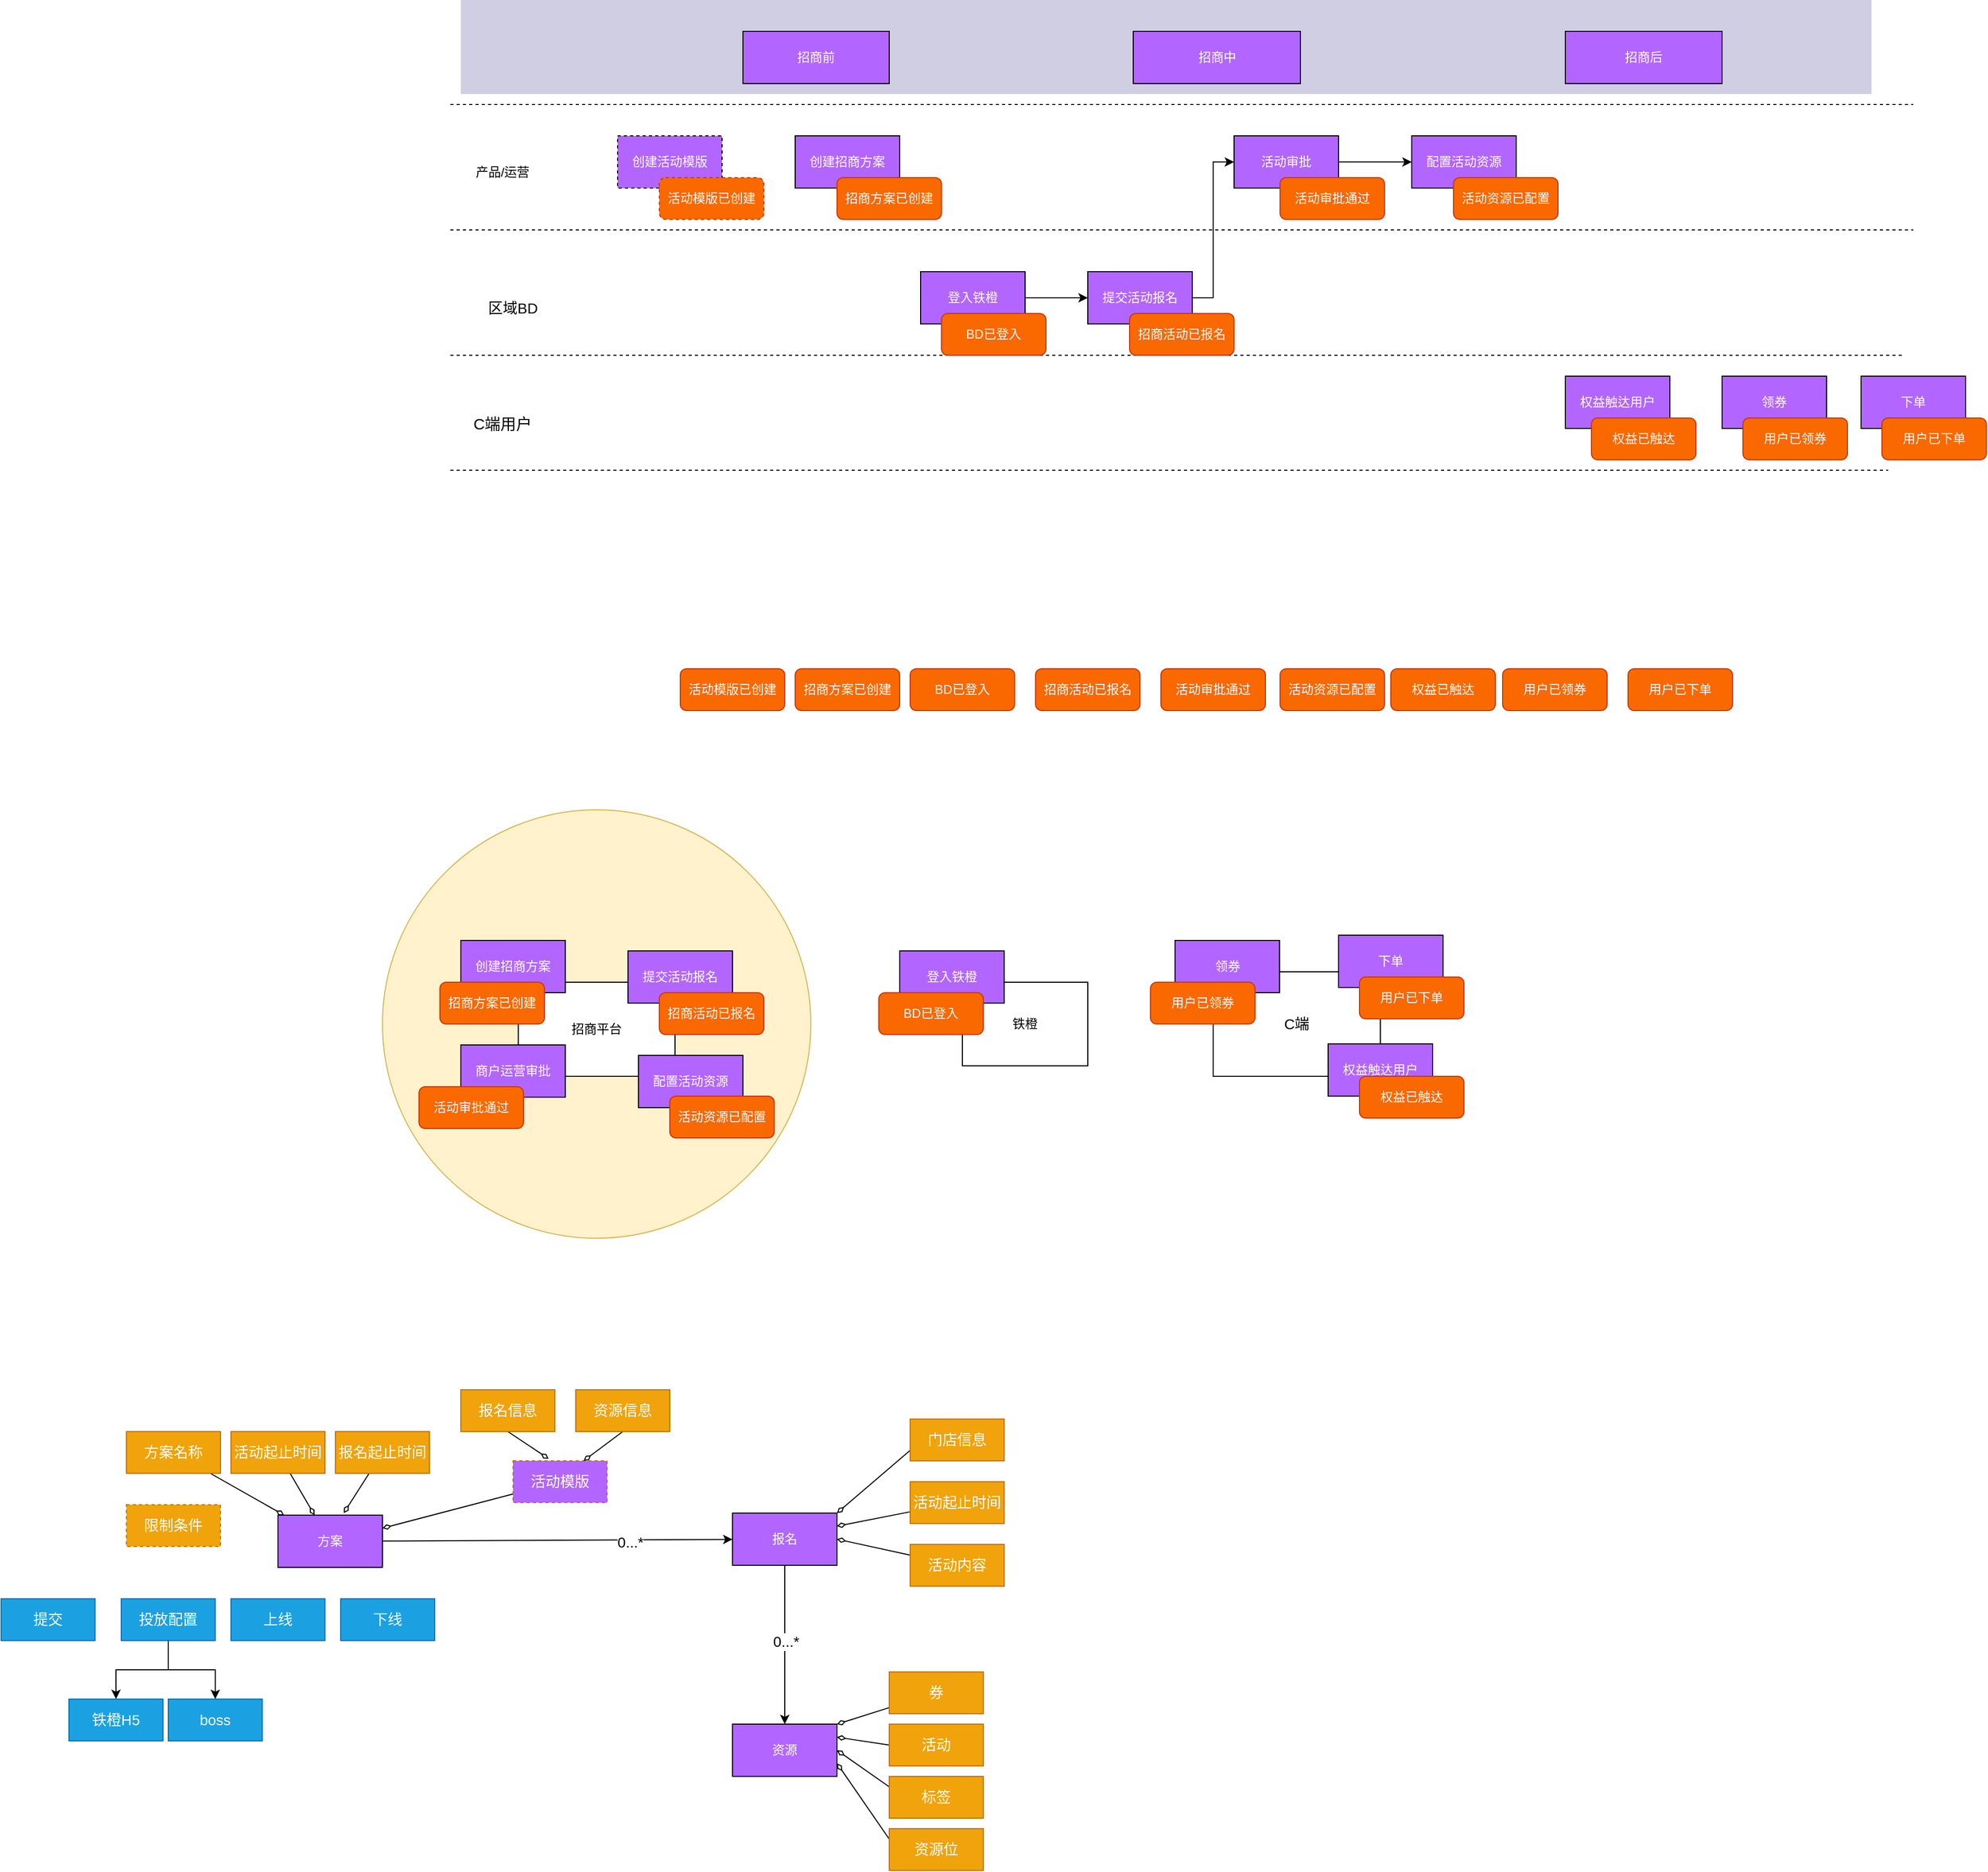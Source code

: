 <mxfile version="16.2.4" type="github">
  <diagram id="dmc_jjyUeDHT-t8ddCzY" name="第 1 页">
    <mxGraphModel dx="2359" dy="833" grid="1" gridSize="10" guides="1" tooltips="1" connect="1" arrows="1" fold="1" page="1" pageScale="1" pageWidth="827" pageHeight="1169" math="0" shadow="0">
      <root>
        <mxCell id="0" />
        <mxCell id="1" parent="0" />
        <mxCell id="A0VqJZo3lDfQpK3hPcdt-77" value="" style="rounded=0;whiteSpace=wrap;html=1;fontSize=14;fillColor=#d0cee2;strokeColor=none;" parent="1" vertex="1">
          <mxGeometry x="-230" y="260" width="1350" height="90" as="geometry" />
        </mxCell>
        <mxCell id="A0VqJZo3lDfQpK3hPcdt-68" value="" style="ellipse;whiteSpace=wrap;html=1;aspect=fixed;fontSize=14;fillColor=#fff2cc;strokeColor=#d6b656;" parent="1" vertex="1">
          <mxGeometry x="-305" y="1035" width="410" height="410" as="geometry" />
        </mxCell>
        <mxCell id="A0VqJZo3lDfQpK3hPcdt-1" value="&lt;font color=&quot;#ffffff&quot;&gt;创建招商方案&lt;/font&gt;" style="rounded=0;whiteSpace=wrap;html=1;fillColor=#B266FF;" parent="1" vertex="1">
          <mxGeometry x="90" y="390" width="100" height="50" as="geometry" />
        </mxCell>
        <mxCell id="A0VqJZo3lDfQpK3hPcdt-10" value="" style="edgeStyle=orthogonalEdgeStyle;rounded=0;orthogonalLoop=1;jettySize=auto;html=1;fontColor=#FFFFFF;" parent="1" source="A0VqJZo3lDfQpK3hPcdt-5" target="A0VqJZo3lDfQpK3hPcdt-9" edge="1">
          <mxGeometry relative="1" as="geometry" />
        </mxCell>
        <mxCell id="A0VqJZo3lDfQpK3hPcdt-5" value="&lt;font color=&quot;#ffffff&quot;&gt;登入铁橙&lt;/font&gt;" style="rounded=0;whiteSpace=wrap;html=1;fillColor=#B266FF;" parent="1" vertex="1">
          <mxGeometry x="210" y="520" width="100" height="50" as="geometry" />
        </mxCell>
        <mxCell id="A0VqJZo3lDfQpK3hPcdt-51" style="edgeStyle=orthogonalEdgeStyle;rounded=0;orthogonalLoop=1;jettySize=auto;html=1;entryX=0;entryY=0.5;entryDx=0;entryDy=0;fontColor=#000000;" parent="1" source="A0VqJZo3lDfQpK3hPcdt-9" target="A0VqJZo3lDfQpK3hPcdt-13" edge="1">
          <mxGeometry relative="1" as="geometry" />
        </mxCell>
        <mxCell id="A0VqJZo3lDfQpK3hPcdt-9" value="&lt;font color=&quot;#ffffff&quot;&gt;提交活动报名&lt;/font&gt;" style="rounded=0;whiteSpace=wrap;html=1;fillColor=#B266FF;" parent="1" vertex="1">
          <mxGeometry x="370" y="520" width="100" height="50" as="geometry" />
        </mxCell>
        <mxCell id="A0VqJZo3lDfQpK3hPcdt-11" value="" style="endArrow=none;dashed=1;html=1;rounded=0;fontColor=#FFFFFF;" parent="1" edge="1">
          <mxGeometry width="50" height="50" relative="1" as="geometry">
            <mxPoint x="-240" y="480" as="sourcePoint" />
            <mxPoint x="1160" y="480" as="targetPoint" />
          </mxGeometry>
        </mxCell>
        <mxCell id="A0VqJZo3lDfQpK3hPcdt-12" value="" style="endArrow=none;dashed=1;html=1;rounded=0;fontColor=#FFFFFF;" parent="1" edge="1">
          <mxGeometry width="50" height="50" relative="1" as="geometry">
            <mxPoint x="-240" y="600" as="sourcePoint" />
            <mxPoint x="1150" y="600" as="targetPoint" />
          </mxGeometry>
        </mxCell>
        <mxCell id="A0VqJZo3lDfQpK3hPcdt-52" style="edgeStyle=orthogonalEdgeStyle;rounded=0;orthogonalLoop=1;jettySize=auto;html=1;fontColor=#000000;" parent="1" source="A0VqJZo3lDfQpK3hPcdt-13" target="A0VqJZo3lDfQpK3hPcdt-49" edge="1">
          <mxGeometry relative="1" as="geometry" />
        </mxCell>
        <mxCell id="A0VqJZo3lDfQpK3hPcdt-13" value="&lt;font color=&quot;#ffffff&quot;&gt;活动审批&lt;/font&gt;" style="rounded=0;whiteSpace=wrap;html=1;fillColor=#B266FF;" parent="1" vertex="1">
          <mxGeometry x="510" y="390" width="100" height="50" as="geometry" />
        </mxCell>
        <mxCell id="A0VqJZo3lDfQpK3hPcdt-16" value="&lt;font style=&quot;font-size: 14px&quot;&gt;区域BD&lt;/font&gt;" style="text;html=1;strokeColor=none;fillColor=none;align=center;verticalAlign=middle;whiteSpace=wrap;rounded=0;fontColor=#000000;" parent="1" vertex="1">
          <mxGeometry x="-210" y="540" width="60" height="30" as="geometry" />
        </mxCell>
        <mxCell id="A0VqJZo3lDfQpK3hPcdt-17" value="产品/运营" style="text;html=1;strokeColor=none;fillColor=none;align=center;verticalAlign=middle;whiteSpace=wrap;rounded=0;fontColor=#000000;" parent="1" vertex="1">
          <mxGeometry x="-220" y="410" width="60" height="30" as="geometry" />
        </mxCell>
        <mxCell id="A0VqJZo3lDfQpK3hPcdt-18" value="" style="endArrow=none;dashed=1;html=1;rounded=0;fontColor=#FFFFFF;" parent="1" edge="1">
          <mxGeometry width="50" height="50" relative="1" as="geometry">
            <mxPoint x="-240" y="710" as="sourcePoint" />
            <mxPoint x="1136" y="710" as="targetPoint" />
          </mxGeometry>
        </mxCell>
        <mxCell id="A0VqJZo3lDfQpK3hPcdt-20" value="&lt;font color=&quot;#ffffff&quot;&gt;领券&lt;/font&gt;" style="rounded=0;whiteSpace=wrap;html=1;fillColor=#B266FF;" parent="1" vertex="1">
          <mxGeometry x="977" y="620" width="100" height="50" as="geometry" />
        </mxCell>
        <mxCell id="A0VqJZo3lDfQpK3hPcdt-22" value="&lt;font color=&quot;#000000&quot; style=&quot;font-size: 15px&quot;&gt;C端用户&lt;/font&gt;" style="text;html=1;strokeColor=none;fillColor=none;align=center;verticalAlign=middle;whiteSpace=wrap;rounded=0;fontColor=#FFFFFF;" parent="1" vertex="1">
          <mxGeometry x="-220" y="650" width="60" height="30" as="geometry" />
        </mxCell>
        <mxCell id="A0VqJZo3lDfQpK3hPcdt-23" value="&lt;font color=&quot;#ffffff&quot;&gt;下单&lt;/font&gt;" style="rounded=0;whiteSpace=wrap;html=1;fillColor=#B266FF;" parent="1" vertex="1">
          <mxGeometry x="1110" y="620" width="100" height="50" as="geometry" />
        </mxCell>
        <mxCell id="A0VqJZo3lDfQpK3hPcdt-25" value="&lt;font color=&quot;#ffffff&quot;&gt;招商方案已创建&lt;/font&gt;" style="rounded=1;whiteSpace=wrap;html=1;fillColor=#fa6800;strokeColor=#C73500;fontColor=#000000;" parent="1" vertex="1">
          <mxGeometry x="130" y="430" width="100" height="40" as="geometry" />
        </mxCell>
        <mxCell id="A0VqJZo3lDfQpK3hPcdt-26" value="&lt;font color=&quot;#ffffff&quot;&gt;BD已登入&lt;/font&gt;" style="rounded=1;whiteSpace=wrap;html=1;fillColor=#fa6800;strokeColor=#C73500;fontColor=#000000;" parent="1" vertex="1">
          <mxGeometry x="230" y="560" width="100" height="40" as="geometry" />
        </mxCell>
        <mxCell id="A0VqJZo3lDfQpK3hPcdt-27" value="&lt;font color=&quot;#ffffff&quot;&gt;招商活动已报名&lt;/font&gt;" style="rounded=1;whiteSpace=wrap;html=1;fillColor=#fa6800;strokeColor=#C73500;fontColor=#000000;" parent="1" vertex="1">
          <mxGeometry x="410" y="560" width="100" height="40" as="geometry" />
        </mxCell>
        <mxCell id="A0VqJZo3lDfQpK3hPcdt-28" value="&lt;font color=&quot;#ffffff&quot;&gt;活动审批通过&lt;/font&gt;" style="rounded=1;whiteSpace=wrap;html=1;fillColor=#fa6800;strokeColor=#C73500;fontColor=#000000;" parent="1" vertex="1">
          <mxGeometry x="554" y="430" width="100" height="40" as="geometry" />
        </mxCell>
        <mxCell id="A0VqJZo3lDfQpK3hPcdt-29" value="&lt;font color=&quot;#ffffff&quot;&gt;用户已领券&lt;/font&gt;" style="rounded=1;whiteSpace=wrap;html=1;fillColor=#fa6800;strokeColor=#C73500;fontColor=#000000;" parent="1" vertex="1">
          <mxGeometry x="997" y="660" width="100" height="40" as="geometry" />
        </mxCell>
        <mxCell id="A0VqJZo3lDfQpK3hPcdt-30" value="&lt;font color=&quot;#ffffff&quot;&gt;用户已下单&lt;/font&gt;" style="rounded=1;whiteSpace=wrap;html=1;fillColor=#fa6800;strokeColor=#C73500;fontColor=#000000;" parent="1" vertex="1">
          <mxGeometry x="1130" y="660" width="100" height="40" as="geometry" />
        </mxCell>
        <mxCell id="A0VqJZo3lDfQpK3hPcdt-32" value="&lt;font color=&quot;#ffffff&quot;&gt;招商前&lt;/font&gt;" style="rounded=0;whiteSpace=wrap;html=1;fillColor=#B266FF;" parent="1" vertex="1">
          <mxGeometry x="40" y="290" width="140" height="50" as="geometry" />
        </mxCell>
        <mxCell id="A0VqJZo3lDfQpK3hPcdt-33" value="&lt;font color=&quot;#ffffff&quot;&gt;招商中&lt;/font&gt;" style="rounded=0;whiteSpace=wrap;html=1;fillColor=#B266FF;" parent="1" vertex="1">
          <mxGeometry x="413.5" y="290" width="160" height="50" as="geometry" />
        </mxCell>
        <mxCell id="A0VqJZo3lDfQpK3hPcdt-34" value="&lt;font color=&quot;#ffffff&quot;&gt;招商后&lt;/font&gt;" style="rounded=0;whiteSpace=wrap;html=1;fillColor=#B266FF;" parent="1" vertex="1">
          <mxGeometry x="827" y="290" width="150" height="50" as="geometry" />
        </mxCell>
        <mxCell id="A0VqJZo3lDfQpK3hPcdt-36" value="&lt;font color=&quot;#ffffff&quot;&gt;招商方案已创建&lt;/font&gt;" style="rounded=1;whiteSpace=wrap;html=1;fillColor=#fa6800;strokeColor=#C73500;fontColor=#000000;" parent="1" vertex="1">
          <mxGeometry x="90" y="900" width="100" height="40" as="geometry" />
        </mxCell>
        <mxCell id="A0VqJZo3lDfQpK3hPcdt-37" value="&lt;font color=&quot;#ffffff&quot;&gt;BD已登入&lt;/font&gt;" style="rounded=1;whiteSpace=wrap;html=1;fillColor=#fa6800;strokeColor=#C73500;fontColor=#000000;" parent="1" vertex="1">
          <mxGeometry x="200" y="900" width="100" height="40" as="geometry" />
        </mxCell>
        <mxCell id="A0VqJZo3lDfQpK3hPcdt-38" value="&lt;font color=&quot;#ffffff&quot;&gt;招商活动已报名&lt;/font&gt;" style="rounded=1;whiteSpace=wrap;html=1;fillColor=#fa6800;strokeColor=#C73500;fontColor=#000000;" parent="1" vertex="1">
          <mxGeometry x="320" y="900" width="100" height="40" as="geometry" />
        </mxCell>
        <mxCell id="A0VqJZo3lDfQpK3hPcdt-39" value="&lt;font color=&quot;#ffffff&quot;&gt;活动审批通过&lt;/font&gt;" style="rounded=1;whiteSpace=wrap;html=1;fillColor=#fa6800;strokeColor=#C73500;fontColor=#000000;" parent="1" vertex="1">
          <mxGeometry x="440" y="900" width="100" height="40" as="geometry" />
        </mxCell>
        <mxCell id="A0VqJZo3lDfQpK3hPcdt-40" value="&lt;font color=&quot;#ffffff&quot;&gt;用户已领券&lt;/font&gt;" style="rounded=1;whiteSpace=wrap;html=1;fillColor=#fa6800;strokeColor=#C73500;fontColor=#000000;" parent="1" vertex="1">
          <mxGeometry x="767" y="900" width="100" height="40" as="geometry" />
        </mxCell>
        <mxCell id="A0VqJZo3lDfQpK3hPcdt-41" value="&lt;font color=&quot;#ffffff&quot;&gt;用户已下单&lt;/font&gt;" style="rounded=1;whiteSpace=wrap;html=1;fillColor=#fa6800;strokeColor=#C73500;fontColor=#000000;" parent="1" vertex="1">
          <mxGeometry x="887" y="900" width="100" height="40" as="geometry" />
        </mxCell>
        <mxCell id="A0VqJZo3lDfQpK3hPcdt-42" value="&lt;font color=&quot;#000000&quot;&gt;招商平台&lt;/font&gt;" style="rounded=0;whiteSpace=wrap;html=1;fontColor=#FFFFFF;fillColor=#FFFFFF;" parent="1" vertex="1">
          <mxGeometry x="-175" y="1200" width="150" height="90" as="geometry" />
        </mxCell>
        <mxCell id="A0VqJZo3lDfQpK3hPcdt-43" value="&lt;font color=&quot;#ffffff&quot;&gt;创建招商方案&lt;/font&gt;" style="rounded=0;whiteSpace=wrap;html=1;fillColor=#B266FF;" parent="1" vertex="1">
          <mxGeometry x="-230" y="1160" width="100" height="50" as="geometry" />
        </mxCell>
        <mxCell id="A0VqJZo3lDfQpK3hPcdt-44" value="&lt;font color=&quot;#ffffff&quot;&gt;招商方案已创建&lt;/font&gt;" style="rounded=1;whiteSpace=wrap;html=1;fillColor=#fa6800;strokeColor=#C73500;fontColor=#000000;" parent="1" vertex="1">
          <mxGeometry x="-250" y="1200" width="100" height="40" as="geometry" />
        </mxCell>
        <mxCell id="A0VqJZo3lDfQpK3hPcdt-45" value="&lt;font color=&quot;#ffffff&quot;&gt;提交活动报名&lt;/font&gt;" style="rounded=0;whiteSpace=wrap;html=1;fillColor=#B266FF;" parent="1" vertex="1">
          <mxGeometry x="-70" y="1170" width="100" height="50" as="geometry" />
        </mxCell>
        <mxCell id="A0VqJZo3lDfQpK3hPcdt-46" value="&lt;font color=&quot;#ffffff&quot;&gt;招商活动已报名&lt;/font&gt;" style="rounded=1;whiteSpace=wrap;html=1;fillColor=#fa6800;strokeColor=#C73500;fontColor=#000000;" parent="1" vertex="1">
          <mxGeometry x="-40" y="1210" width="100" height="40" as="geometry" />
        </mxCell>
        <mxCell id="A0VqJZo3lDfQpK3hPcdt-47" value="&lt;font color=&quot;#ffffff&quot;&gt;商户运营审批&lt;/font&gt;" style="rounded=0;whiteSpace=wrap;html=1;fillColor=#B266FF;" parent="1" vertex="1">
          <mxGeometry x="-230" y="1260" width="100" height="50" as="geometry" />
        </mxCell>
        <mxCell id="A0VqJZo3lDfQpK3hPcdt-48" value="&lt;font color=&quot;#ffffff&quot;&gt;活动审批通过&lt;/font&gt;" style="rounded=1;whiteSpace=wrap;html=1;fillColor=#fa6800;strokeColor=#C73500;fontColor=#000000;" parent="1" vertex="1">
          <mxGeometry x="-270" y="1300" width="100" height="40" as="geometry" />
        </mxCell>
        <mxCell id="A0VqJZo3lDfQpK3hPcdt-49" value="&lt;font color=&quot;#ffffff&quot;&gt;配置活动资源&lt;/font&gt;" style="rounded=0;whiteSpace=wrap;html=1;fillColor=#B266FF;" parent="1" vertex="1">
          <mxGeometry x="680" y="390" width="100" height="50" as="geometry" />
        </mxCell>
        <mxCell id="A0VqJZo3lDfQpK3hPcdt-50" value="&lt;font color=&quot;#ffffff&quot;&gt;活动资源已配置&lt;/font&gt;" style="rounded=1;whiteSpace=wrap;html=1;fillColor=#fa6800;strokeColor=#C73500;fontColor=#000000;" parent="1" vertex="1">
          <mxGeometry x="720" y="430" width="100" height="40" as="geometry" />
        </mxCell>
        <mxCell id="A0VqJZo3lDfQpK3hPcdt-54" value="&lt;font color=&quot;#ffffff&quot;&gt;活动资源已配置&lt;/font&gt;" style="rounded=1;whiteSpace=wrap;html=1;fillColor=#fa6800;strokeColor=#C73500;fontColor=#000000;" parent="1" vertex="1">
          <mxGeometry x="554" y="900" width="100" height="40" as="geometry" />
        </mxCell>
        <mxCell id="A0VqJZo3lDfQpK3hPcdt-55" value="&lt;font color=&quot;#ffffff&quot;&gt;配置活动资源&lt;/font&gt;" style="rounded=0;whiteSpace=wrap;html=1;fillColor=#B266FF;" parent="1" vertex="1">
          <mxGeometry x="-60" y="1270" width="100" height="50" as="geometry" />
        </mxCell>
        <mxCell id="A0VqJZo3lDfQpK3hPcdt-56" value="&lt;font color=&quot;#ffffff&quot;&gt;活动资源已配置&lt;/font&gt;" style="rounded=1;whiteSpace=wrap;html=1;fillColor=#fa6800;strokeColor=#C73500;fontColor=#000000;" parent="1" vertex="1">
          <mxGeometry x="-30" y="1309" width="100" height="40" as="geometry" />
        </mxCell>
        <mxCell id="A0VqJZo3lDfQpK3hPcdt-57" value="铁橙" style="rounded=0;whiteSpace=wrap;html=1;fontColor=#000000;fillColor=#FFFFFF;" parent="1" vertex="1">
          <mxGeometry x="250" y="1200" width="120" height="80" as="geometry" />
        </mxCell>
        <mxCell id="A0VqJZo3lDfQpK3hPcdt-58" value="&lt;font color=&quot;#ffffff&quot;&gt;登入铁橙&lt;/font&gt;" style="rounded=0;whiteSpace=wrap;html=1;fillColor=#B266FF;" parent="1" vertex="1">
          <mxGeometry x="190" y="1170" width="100" height="50" as="geometry" />
        </mxCell>
        <mxCell id="A0VqJZo3lDfQpK3hPcdt-59" value="&lt;font color=&quot;#ffffff&quot;&gt;BD已登入&lt;/font&gt;" style="rounded=1;whiteSpace=wrap;html=1;fillColor=#fa6800;strokeColor=#C73500;fontColor=#000000;" parent="1" vertex="1">
          <mxGeometry x="170" y="1210" width="100" height="40" as="geometry" />
        </mxCell>
        <mxCell id="A0VqJZo3lDfQpK3hPcdt-60" value="C端" style="rounded=0;whiteSpace=wrap;html=1;fontSize=14;fontColor=#000000;fillColor=#FFFFFF;" parent="1" vertex="1">
          <mxGeometry x="490" y="1190" width="160" height="100" as="geometry" />
        </mxCell>
        <mxCell id="A0VqJZo3lDfQpK3hPcdt-61" value="&lt;font color=&quot;#ffffff&quot;&gt;领券&lt;/font&gt;" style="rounded=0;whiteSpace=wrap;html=1;fillColor=#B266FF;" parent="1" vertex="1">
          <mxGeometry x="453.5" y="1160" width="100" height="50" as="geometry" />
        </mxCell>
        <mxCell id="A0VqJZo3lDfQpK3hPcdt-62" value="&lt;font color=&quot;#ffffff&quot;&gt;用户已领券&lt;/font&gt;" style="rounded=1;whiteSpace=wrap;html=1;fillColor=#fa6800;strokeColor=#C73500;fontColor=#000000;" parent="1" vertex="1">
          <mxGeometry x="430" y="1200" width="100" height="40" as="geometry" />
        </mxCell>
        <mxCell id="A0VqJZo3lDfQpK3hPcdt-66" value="&lt;font color=&quot;#ffffff&quot;&gt;下单&lt;/font&gt;" style="rounded=0;whiteSpace=wrap;html=1;fillColor=#B266FF;" parent="1" vertex="1">
          <mxGeometry x="610" y="1155" width="100" height="50" as="geometry" />
        </mxCell>
        <mxCell id="A0VqJZo3lDfQpK3hPcdt-67" value="&lt;font color=&quot;#ffffff&quot;&gt;用户已下单&lt;/font&gt;" style="rounded=1;whiteSpace=wrap;html=1;fillColor=#fa6800;strokeColor=#C73500;fontColor=#000000;" parent="1" vertex="1">
          <mxGeometry x="630" y="1195" width="100" height="40" as="geometry" />
        </mxCell>
        <mxCell id="A0VqJZo3lDfQpK3hPcdt-72" value="&lt;font color=&quot;#ffffff&quot;&gt;创建活动模版&lt;/font&gt;" style="rounded=0;whiteSpace=wrap;html=1;fillColor=#B266FF;dashed=1;" parent="1" vertex="1">
          <mxGeometry x="-80" y="390" width="100" height="50" as="geometry" />
        </mxCell>
        <mxCell id="A0VqJZo3lDfQpK3hPcdt-73" value="&lt;font color=&quot;#ffffff&quot;&gt;活动模版已创建&lt;/font&gt;" style="rounded=1;whiteSpace=wrap;html=1;fillColor=#fa6800;strokeColor=#C73500;fontColor=#000000;dashed=1;" parent="1" vertex="1">
          <mxGeometry x="-40" y="430" width="100" height="40" as="geometry" />
        </mxCell>
        <mxCell id="A0VqJZo3lDfQpK3hPcdt-74" value="&lt;font color=&quot;#ffffff&quot;&gt;活动模版已创建&lt;/font&gt;" style="rounded=1;whiteSpace=wrap;html=1;fillColor=#fa6800;strokeColor=#C73500;fontColor=#000000;" parent="1" vertex="1">
          <mxGeometry x="-20" y="900" width="100" height="40" as="geometry" />
        </mxCell>
        <mxCell id="A0VqJZo3lDfQpK3hPcdt-114" style="edgeStyle=none;rounded=0;orthogonalLoop=1;jettySize=auto;html=1;fontSize=14;fontColor=#FFFFFF;endArrow=classic;endFill=1;" parent="1" source="A0VqJZo3lDfQpK3hPcdt-79" target="A0VqJZo3lDfQpK3hPcdt-94" edge="1">
          <mxGeometry relative="1" as="geometry" />
        </mxCell>
        <mxCell id="A0VqJZo3lDfQpK3hPcdt-116" value="&lt;font color=&quot;#000000&quot;&gt;0...*&lt;/font&gt;" style="edgeLabel;html=1;align=center;verticalAlign=middle;resizable=0;points=[];fontSize=14;fontColor=#FFFFFF;" parent="A0VqJZo3lDfQpK3hPcdt-114" vertex="1" connectable="0">
          <mxGeometry x="0.415" y="-2" relative="1" as="geometry">
            <mxPoint as="offset" />
          </mxGeometry>
        </mxCell>
        <mxCell id="A0VqJZo3lDfQpK3hPcdt-79" value="&lt;font color=&quot;#ffffff&quot;&gt;方案&lt;/font&gt;" style="rounded=0;whiteSpace=wrap;html=1;fillColor=#B266FF;" parent="1" vertex="1">
          <mxGeometry x="-405" y="1710" width="100" height="50" as="geometry" />
        </mxCell>
        <mxCell id="A0VqJZo3lDfQpK3hPcdt-102" style="rounded=0;orthogonalLoop=1;jettySize=auto;html=1;fontSize=14;fontColor=#FFFFFF;endArrow=diamondThin;endFill=0;" parent="1" source="A0VqJZo3lDfQpK3hPcdt-80" target="A0VqJZo3lDfQpK3hPcdt-79" edge="1">
          <mxGeometry relative="1" as="geometry" />
        </mxCell>
        <mxCell id="A0VqJZo3lDfQpK3hPcdt-80" value="&lt;font color=&quot;#ffffff&quot;&gt;方案名称&lt;/font&gt;" style="rounded=0;whiteSpace=wrap;html=1;fontSize=14;fillColor=#f0a30a;strokeColor=#BD7000;fontColor=#000000;" parent="1" vertex="1">
          <mxGeometry x="-550" y="1630" width="90" height="40" as="geometry" />
        </mxCell>
        <mxCell id="A0VqJZo3lDfQpK3hPcdt-137" style="edgeStyle=none;rounded=0;orthogonalLoop=1;jettySize=auto;html=1;entryX=1;entryY=0.25;entryDx=0;entryDy=0;fontSize=14;fontColor=#000000;endArrow=diamondThin;endFill=0;" parent="1" source="A0VqJZo3lDfQpK3hPcdt-81" target="A0VqJZo3lDfQpK3hPcdt-79" edge="1">
          <mxGeometry relative="1" as="geometry" />
        </mxCell>
        <mxCell id="A0VqJZo3lDfQpK3hPcdt-81" value="&lt;font color=&quot;#ffffff&quot;&gt;活动模版&lt;/font&gt;" style="rounded=0;whiteSpace=wrap;html=1;fontSize=14;fillColor=#B266FF;strokeColor=#BD7000;fontColor=#000000;dashed=1;" parent="1" vertex="1">
          <mxGeometry x="-180" y="1658" width="90" height="40" as="geometry" />
        </mxCell>
        <mxCell id="A0VqJZo3lDfQpK3hPcdt-103" style="edgeStyle=none;rounded=0;orthogonalLoop=1;jettySize=auto;html=1;fontSize=14;fontColor=#FFFFFF;endArrow=diamondThin;endFill=0;entryX=0.35;entryY=0;entryDx=0;entryDy=0;entryPerimeter=0;" parent="1" source="A0VqJZo3lDfQpK3hPcdt-82" target="A0VqJZo3lDfQpK3hPcdt-79" edge="1">
          <mxGeometry relative="1" as="geometry">
            <mxPoint x="-280" y="1710" as="targetPoint" />
          </mxGeometry>
        </mxCell>
        <mxCell id="A0VqJZo3lDfQpK3hPcdt-82" value="&lt;font color=&quot;#ffffff&quot;&gt;活动起止时间&lt;/font&gt;" style="rounded=0;whiteSpace=wrap;html=1;fontSize=14;fillColor=#f0a30a;strokeColor=#BD7000;fontColor=#000000;" parent="1" vertex="1">
          <mxGeometry x="-450" y="1630" width="90" height="40" as="geometry" />
        </mxCell>
        <mxCell id="A0VqJZo3lDfQpK3hPcdt-104" style="edgeStyle=none;rounded=0;orthogonalLoop=1;jettySize=auto;html=1;entryX=0.63;entryY=-0.04;entryDx=0;entryDy=0;fontSize=14;fontColor=#FFFFFF;endArrow=diamondThin;endFill=0;entryPerimeter=0;" parent="1" source="A0VqJZo3lDfQpK3hPcdt-83" target="A0VqJZo3lDfQpK3hPcdt-79" edge="1">
          <mxGeometry relative="1" as="geometry" />
        </mxCell>
        <mxCell id="A0VqJZo3lDfQpK3hPcdt-83" value="&lt;font color=&quot;#ffffff&quot;&gt;报名起止时间&lt;/font&gt;" style="rounded=0;whiteSpace=wrap;html=1;fontSize=14;fillColor=#f0a30a;strokeColor=#BD7000;fontColor=#000000;" parent="1" vertex="1">
          <mxGeometry x="-350" y="1630" width="90" height="40" as="geometry" />
        </mxCell>
        <mxCell id="A0VqJZo3lDfQpK3hPcdt-85" value="提交" style="rounded=0;whiteSpace=wrap;html=1;fontSize=14;fillColor=#1ba1e2;strokeColor=#006EAF;fontColor=#ffffff;" parent="1" vertex="1">
          <mxGeometry x="-670" y="1790" width="90" height="40" as="geometry" />
        </mxCell>
        <mxCell id="A0VqJZo3lDfQpK3hPcdt-90" value="" style="edgeStyle=orthogonalEdgeStyle;rounded=0;orthogonalLoop=1;jettySize=auto;html=1;fontSize=14;fontColor=#FFFFFF;" parent="1" source="A0VqJZo3lDfQpK3hPcdt-86" target="A0VqJZo3lDfQpK3hPcdt-89" edge="1">
          <mxGeometry relative="1" as="geometry" />
        </mxCell>
        <mxCell id="A0VqJZo3lDfQpK3hPcdt-92" value="" style="edgeStyle=orthogonalEdgeStyle;rounded=0;orthogonalLoop=1;jettySize=auto;html=1;fontSize=14;fontColor=#FFFFFF;" parent="1" source="A0VqJZo3lDfQpK3hPcdt-86" target="A0VqJZo3lDfQpK3hPcdt-91" edge="1">
          <mxGeometry relative="1" as="geometry" />
        </mxCell>
        <mxCell id="A0VqJZo3lDfQpK3hPcdt-86" value="投放配置" style="rounded=0;whiteSpace=wrap;html=1;fontSize=14;fillColor=#1ba1e2;strokeColor=#006EAF;fontColor=#ffffff;" parent="1" vertex="1">
          <mxGeometry x="-555" y="1790" width="90" height="40" as="geometry" />
        </mxCell>
        <mxCell id="A0VqJZo3lDfQpK3hPcdt-87" value="上线" style="rounded=0;whiteSpace=wrap;html=1;fontSize=14;fillColor=#1ba1e2;strokeColor=#006EAF;fontColor=#ffffff;" parent="1" vertex="1">
          <mxGeometry x="-450" y="1790" width="90" height="40" as="geometry" />
        </mxCell>
        <mxCell id="A0VqJZo3lDfQpK3hPcdt-88" value="下线" style="rounded=0;whiteSpace=wrap;html=1;fontSize=14;fillColor=#1ba1e2;strokeColor=#006EAF;fontColor=#ffffff;" parent="1" vertex="1">
          <mxGeometry x="-345" y="1790" width="90" height="40" as="geometry" />
        </mxCell>
        <mxCell id="A0VqJZo3lDfQpK3hPcdt-89" value="铁橙H5" style="rounded=0;whiteSpace=wrap;html=1;fontSize=14;fillColor=#1ba1e2;strokeColor=#006EAF;fontColor=#ffffff;" parent="1" vertex="1">
          <mxGeometry x="-605" y="1886" width="90" height="40" as="geometry" />
        </mxCell>
        <mxCell id="A0VqJZo3lDfQpK3hPcdt-91" value="boss" style="rounded=0;whiteSpace=wrap;html=1;fontSize=14;fillColor=#1ba1e2;strokeColor=#006EAF;fontColor=#ffffff;" parent="1" vertex="1">
          <mxGeometry x="-510" y="1886" width="90" height="40" as="geometry" />
        </mxCell>
        <mxCell id="A0VqJZo3lDfQpK3hPcdt-118" style="edgeStyle=none;rounded=0;orthogonalLoop=1;jettySize=auto;html=1;fontSize=14;fontColor=#000000;endArrow=classic;endFill=1;" parent="1" source="A0VqJZo3lDfQpK3hPcdt-94" target="A0VqJZo3lDfQpK3hPcdt-111" edge="1">
          <mxGeometry relative="1" as="geometry" />
        </mxCell>
        <mxCell id="A0VqJZo3lDfQpK3hPcdt-119" value="0...*" style="edgeLabel;html=1;align=center;verticalAlign=middle;resizable=0;points=[];fontSize=14;fontColor=#000000;" parent="A0VqJZo3lDfQpK3hPcdt-118" vertex="1" connectable="0">
          <mxGeometry x="-0.04" y="1" relative="1" as="geometry">
            <mxPoint as="offset" />
          </mxGeometry>
        </mxCell>
        <mxCell id="A0VqJZo3lDfQpK3hPcdt-94" value="&lt;font color=&quot;#ffffff&quot;&gt;报名&lt;/font&gt;" style="rounded=0;whiteSpace=wrap;html=1;fillColor=#B266FF;" parent="1" vertex="1">
          <mxGeometry x="30" y="1708" width="100" height="50" as="geometry" />
        </mxCell>
        <mxCell id="A0VqJZo3lDfQpK3hPcdt-106" style="edgeStyle=none;rounded=0;orthogonalLoop=1;jettySize=auto;html=1;entryX=1;entryY=0;entryDx=0;entryDy=0;fontSize=14;fontColor=#FFFFFF;endArrow=diamondThin;endFill=0;exitX=0;exitY=0.75;exitDx=0;exitDy=0;" parent="1" source="A0VqJZo3lDfQpK3hPcdt-95" target="A0VqJZo3lDfQpK3hPcdt-94" edge="1">
          <mxGeometry relative="1" as="geometry" />
        </mxCell>
        <mxCell id="A0VqJZo3lDfQpK3hPcdt-95" value="&lt;font color=&quot;#ffffff&quot;&gt;门店信息&lt;/font&gt;" style="rounded=0;whiteSpace=wrap;html=1;fontSize=14;fillColor=#f0a30a;strokeColor=#BD7000;fontColor=#000000;" parent="1" vertex="1">
          <mxGeometry x="200" y="1618" width="90" height="40" as="geometry" />
        </mxCell>
        <mxCell id="A0VqJZo3lDfQpK3hPcdt-107" style="edgeStyle=none;rounded=0;orthogonalLoop=1;jettySize=auto;html=1;entryX=1;entryY=0.25;entryDx=0;entryDy=0;fontSize=14;fontColor=#FFFFFF;endArrow=diamondThin;endFill=0;" parent="1" source="A0VqJZo3lDfQpK3hPcdt-96" target="A0VqJZo3lDfQpK3hPcdt-94" edge="1">
          <mxGeometry relative="1" as="geometry" />
        </mxCell>
        <mxCell id="A0VqJZo3lDfQpK3hPcdt-96" value="&lt;font color=&quot;#ffffff&quot;&gt;活动起止时间&lt;/font&gt;" style="rounded=0;whiteSpace=wrap;html=1;fontSize=14;fillColor=#f0a30a;strokeColor=#BD7000;fontColor=#000000;" parent="1" vertex="1">
          <mxGeometry x="200" y="1678" width="90" height="40" as="geometry" />
        </mxCell>
        <mxCell id="A0VqJZo3lDfQpK3hPcdt-108" style="edgeStyle=none;rounded=0;orthogonalLoop=1;jettySize=auto;html=1;entryX=1;entryY=0.5;entryDx=0;entryDy=0;fontSize=14;fontColor=#FFFFFF;endArrow=diamondThin;endFill=0;" parent="1" source="A0VqJZo3lDfQpK3hPcdt-97" target="A0VqJZo3lDfQpK3hPcdt-94" edge="1">
          <mxGeometry relative="1" as="geometry" />
        </mxCell>
        <mxCell id="A0VqJZo3lDfQpK3hPcdt-97" value="&lt;font color=&quot;#ffffff&quot;&gt;活动内容&lt;/font&gt;" style="rounded=0;whiteSpace=wrap;html=1;fontSize=14;fillColor=#f0a30a;strokeColor=#BD7000;fontColor=#000000;" parent="1" vertex="1">
          <mxGeometry x="200" y="1738" width="90" height="40" as="geometry" />
        </mxCell>
        <mxCell id="A0VqJZo3lDfQpK3hPcdt-99" value="&lt;font color=&quot;#ffffff&quot;&gt;限制条件&lt;/font&gt;" style="rounded=0;whiteSpace=wrap;html=1;fontSize=14;fillColor=#f0a30a;strokeColor=#BD7000;fontColor=#000000;dashed=1;" parent="1" vertex="1">
          <mxGeometry x="-550" y="1700" width="90" height="40" as="geometry" />
        </mxCell>
        <mxCell id="A0VqJZo3lDfQpK3hPcdt-111" value="&lt;font color=&quot;#ffffff&quot;&gt;资源&lt;/font&gt;" style="rounded=0;whiteSpace=wrap;html=1;fillColor=#B266FF;" parent="1" vertex="1">
          <mxGeometry x="30" y="1910" width="100" height="50" as="geometry" />
        </mxCell>
        <mxCell id="A0VqJZo3lDfQpK3hPcdt-124" style="edgeStyle=none;rounded=0;orthogonalLoop=1;jettySize=auto;html=1;entryX=1;entryY=0;entryDx=0;entryDy=0;fontSize=14;fontColor=#000000;endArrow=diamondThin;endFill=0;" parent="1" source="A0VqJZo3lDfQpK3hPcdt-120" target="A0VqJZo3lDfQpK3hPcdt-111" edge="1">
          <mxGeometry relative="1" as="geometry" />
        </mxCell>
        <mxCell id="A0VqJZo3lDfQpK3hPcdt-120" value="&lt;font color=&quot;#ffffff&quot;&gt;券&lt;/font&gt;" style="rounded=0;whiteSpace=wrap;html=1;fontSize=14;fillColor=#f0a30a;strokeColor=#BD7000;fontColor=#000000;" parent="1" vertex="1">
          <mxGeometry x="180" y="1860" width="90" height="40" as="geometry" />
        </mxCell>
        <mxCell id="A0VqJZo3lDfQpK3hPcdt-125" style="edgeStyle=none;rounded=0;orthogonalLoop=1;jettySize=auto;html=1;exitX=0;exitY=0.5;exitDx=0;exitDy=0;entryX=1;entryY=0.25;entryDx=0;entryDy=0;fontSize=14;fontColor=#000000;endArrow=diamondThin;endFill=0;" parent="1" source="A0VqJZo3lDfQpK3hPcdt-121" target="A0VqJZo3lDfQpK3hPcdt-111" edge="1">
          <mxGeometry relative="1" as="geometry" />
        </mxCell>
        <mxCell id="A0VqJZo3lDfQpK3hPcdt-121" value="&lt;font color=&quot;#ffffff&quot;&gt;活动&lt;/font&gt;" style="rounded=0;whiteSpace=wrap;html=1;fontSize=14;fillColor=#f0a30a;strokeColor=#BD7000;fontColor=#000000;" parent="1" vertex="1">
          <mxGeometry x="180" y="1910" width="90" height="40" as="geometry" />
        </mxCell>
        <mxCell id="A0VqJZo3lDfQpK3hPcdt-126" style="edgeStyle=none;rounded=0;orthogonalLoop=1;jettySize=auto;html=1;entryX=1;entryY=0.5;entryDx=0;entryDy=0;fontSize=14;fontColor=#000000;endArrow=diamondThin;endFill=0;exitX=0;exitY=0.25;exitDx=0;exitDy=0;" parent="1" source="A0VqJZo3lDfQpK3hPcdt-122" target="A0VqJZo3lDfQpK3hPcdt-111" edge="1">
          <mxGeometry relative="1" as="geometry" />
        </mxCell>
        <mxCell id="A0VqJZo3lDfQpK3hPcdt-122" value="&lt;font color=&quot;#ffffff&quot;&gt;标签&lt;/font&gt;" style="rounded=0;whiteSpace=wrap;html=1;fontSize=14;fillColor=#f0a30a;strokeColor=#BD7000;fontColor=#000000;" parent="1" vertex="1">
          <mxGeometry x="180" y="1960" width="90" height="40" as="geometry" />
        </mxCell>
        <mxCell id="A0VqJZo3lDfQpK3hPcdt-127" style="edgeStyle=none;rounded=0;orthogonalLoop=1;jettySize=auto;html=1;entryX=1;entryY=0.75;entryDx=0;entryDy=0;fontSize=14;fontColor=#000000;endArrow=diamondThin;endFill=0;exitX=0;exitY=0.25;exitDx=0;exitDy=0;" parent="1" source="A0VqJZo3lDfQpK3hPcdt-123" target="A0VqJZo3lDfQpK3hPcdt-111" edge="1">
          <mxGeometry relative="1" as="geometry" />
        </mxCell>
        <mxCell id="A0VqJZo3lDfQpK3hPcdt-123" value="&lt;font color=&quot;#ffffff&quot;&gt;资源位&lt;/font&gt;" style="rounded=0;whiteSpace=wrap;html=1;fontSize=14;fillColor=#f0a30a;strokeColor=#BD7000;fontColor=#000000;" parent="1" vertex="1">
          <mxGeometry x="180" y="2010" width="90" height="40" as="geometry" />
        </mxCell>
        <mxCell id="A0VqJZo3lDfQpK3hPcdt-128" value="&lt;font color=&quot;#ffffff&quot;&gt;权益触达用户&lt;/font&gt;" style="rounded=0;whiteSpace=wrap;html=1;fillColor=#B266FF;" parent="1" vertex="1">
          <mxGeometry x="827" y="620" width="100" height="50" as="geometry" />
        </mxCell>
        <mxCell id="A0VqJZo3lDfQpK3hPcdt-130" value="&lt;font color=&quot;#ffffff&quot;&gt;权益已触达&lt;/font&gt;" style="rounded=1;whiteSpace=wrap;html=1;fillColor=#fa6800;strokeColor=#C73500;fontColor=#000000;" parent="1" vertex="1">
          <mxGeometry x="852" y="660" width="100" height="40" as="geometry" />
        </mxCell>
        <mxCell id="A0VqJZo3lDfQpK3hPcdt-132" value="&lt;font color=&quot;#ffffff&quot;&gt;权益已触达&lt;/font&gt;" style="rounded=1;whiteSpace=wrap;html=1;fillColor=#fa6800;strokeColor=#C73500;fontColor=#000000;" parent="1" vertex="1">
          <mxGeometry x="660" y="900" width="100" height="40" as="geometry" />
        </mxCell>
        <mxCell id="A0VqJZo3lDfQpK3hPcdt-133" value="&lt;font color=&quot;#ffffff&quot;&gt;权益触达用户&lt;/font&gt;" style="rounded=0;whiteSpace=wrap;html=1;fillColor=#B266FF;" parent="1" vertex="1">
          <mxGeometry x="600" y="1259" width="100" height="50" as="geometry" />
        </mxCell>
        <mxCell id="A0VqJZo3lDfQpK3hPcdt-134" value="&lt;font color=&quot;#ffffff&quot;&gt;权益已触达&lt;/font&gt;" style="rounded=1;whiteSpace=wrap;html=1;fillColor=#fa6800;strokeColor=#C73500;fontColor=#000000;" parent="1" vertex="1">
          <mxGeometry x="630" y="1290" width="100" height="40" as="geometry" />
        </mxCell>
        <mxCell id="A0VqJZo3lDfQpK3hPcdt-140" style="edgeStyle=none;rounded=0;orthogonalLoop=1;jettySize=auto;html=1;exitX=0.5;exitY=1;exitDx=0;exitDy=0;entryX=0.378;entryY=-0.05;entryDx=0;entryDy=0;fontSize=14;fontColor=#000000;endArrow=diamondThin;endFill=0;entryPerimeter=0;" parent="1" source="A0VqJZo3lDfQpK3hPcdt-139" target="A0VqJZo3lDfQpK3hPcdt-81" edge="1">
          <mxGeometry relative="1" as="geometry" />
        </mxCell>
        <mxCell id="A0VqJZo3lDfQpK3hPcdt-139" value="&lt;font color=&quot;#ffffff&quot;&gt;报名信息&lt;/font&gt;" style="rounded=0;whiteSpace=wrap;html=1;fontSize=14;fillColor=#f0a30a;strokeColor=#BD7000;fontColor=#000000;" parent="1" vertex="1">
          <mxGeometry x="-230" y="1590" width="90" height="40" as="geometry" />
        </mxCell>
        <mxCell id="A0VqJZo3lDfQpK3hPcdt-142" style="edgeStyle=none;rounded=0;orthogonalLoop=1;jettySize=auto;html=1;exitX=0.5;exitY=1;exitDx=0;exitDy=0;entryX=0.75;entryY=0;entryDx=0;entryDy=0;fontSize=14;fontColor=#000000;endArrow=diamondThin;endFill=0;" parent="1" source="A0VqJZo3lDfQpK3hPcdt-141" target="A0VqJZo3lDfQpK3hPcdt-81" edge="1">
          <mxGeometry relative="1" as="geometry" />
        </mxCell>
        <mxCell id="A0VqJZo3lDfQpK3hPcdt-141" value="&lt;font color=&quot;#ffffff&quot;&gt;资源信息&lt;/font&gt;" style="rounded=0;whiteSpace=wrap;html=1;fontSize=14;fillColor=#f0a30a;strokeColor=#BD7000;fontColor=#000000;" parent="1" vertex="1">
          <mxGeometry x="-120" y="1590" width="90" height="40" as="geometry" />
        </mxCell>
        <mxCell id="A0VqJZo3lDfQpK3hPcdt-144" value="" style="endArrow=none;dashed=1;html=1;rounded=0;fontColor=#FFFFFF;" parent="1" edge="1">
          <mxGeometry width="50" height="50" relative="1" as="geometry">
            <mxPoint x="-240" y="360" as="sourcePoint" />
            <mxPoint x="1160" y="360" as="targetPoint" />
          </mxGeometry>
        </mxCell>
      </root>
    </mxGraphModel>
  </diagram>
</mxfile>
